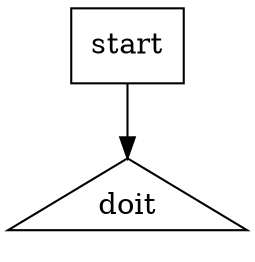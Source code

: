 digraph G {
    doit [label="doit", shape=triangle];
    start [label="start", shape=box];
    start -> doit;
}